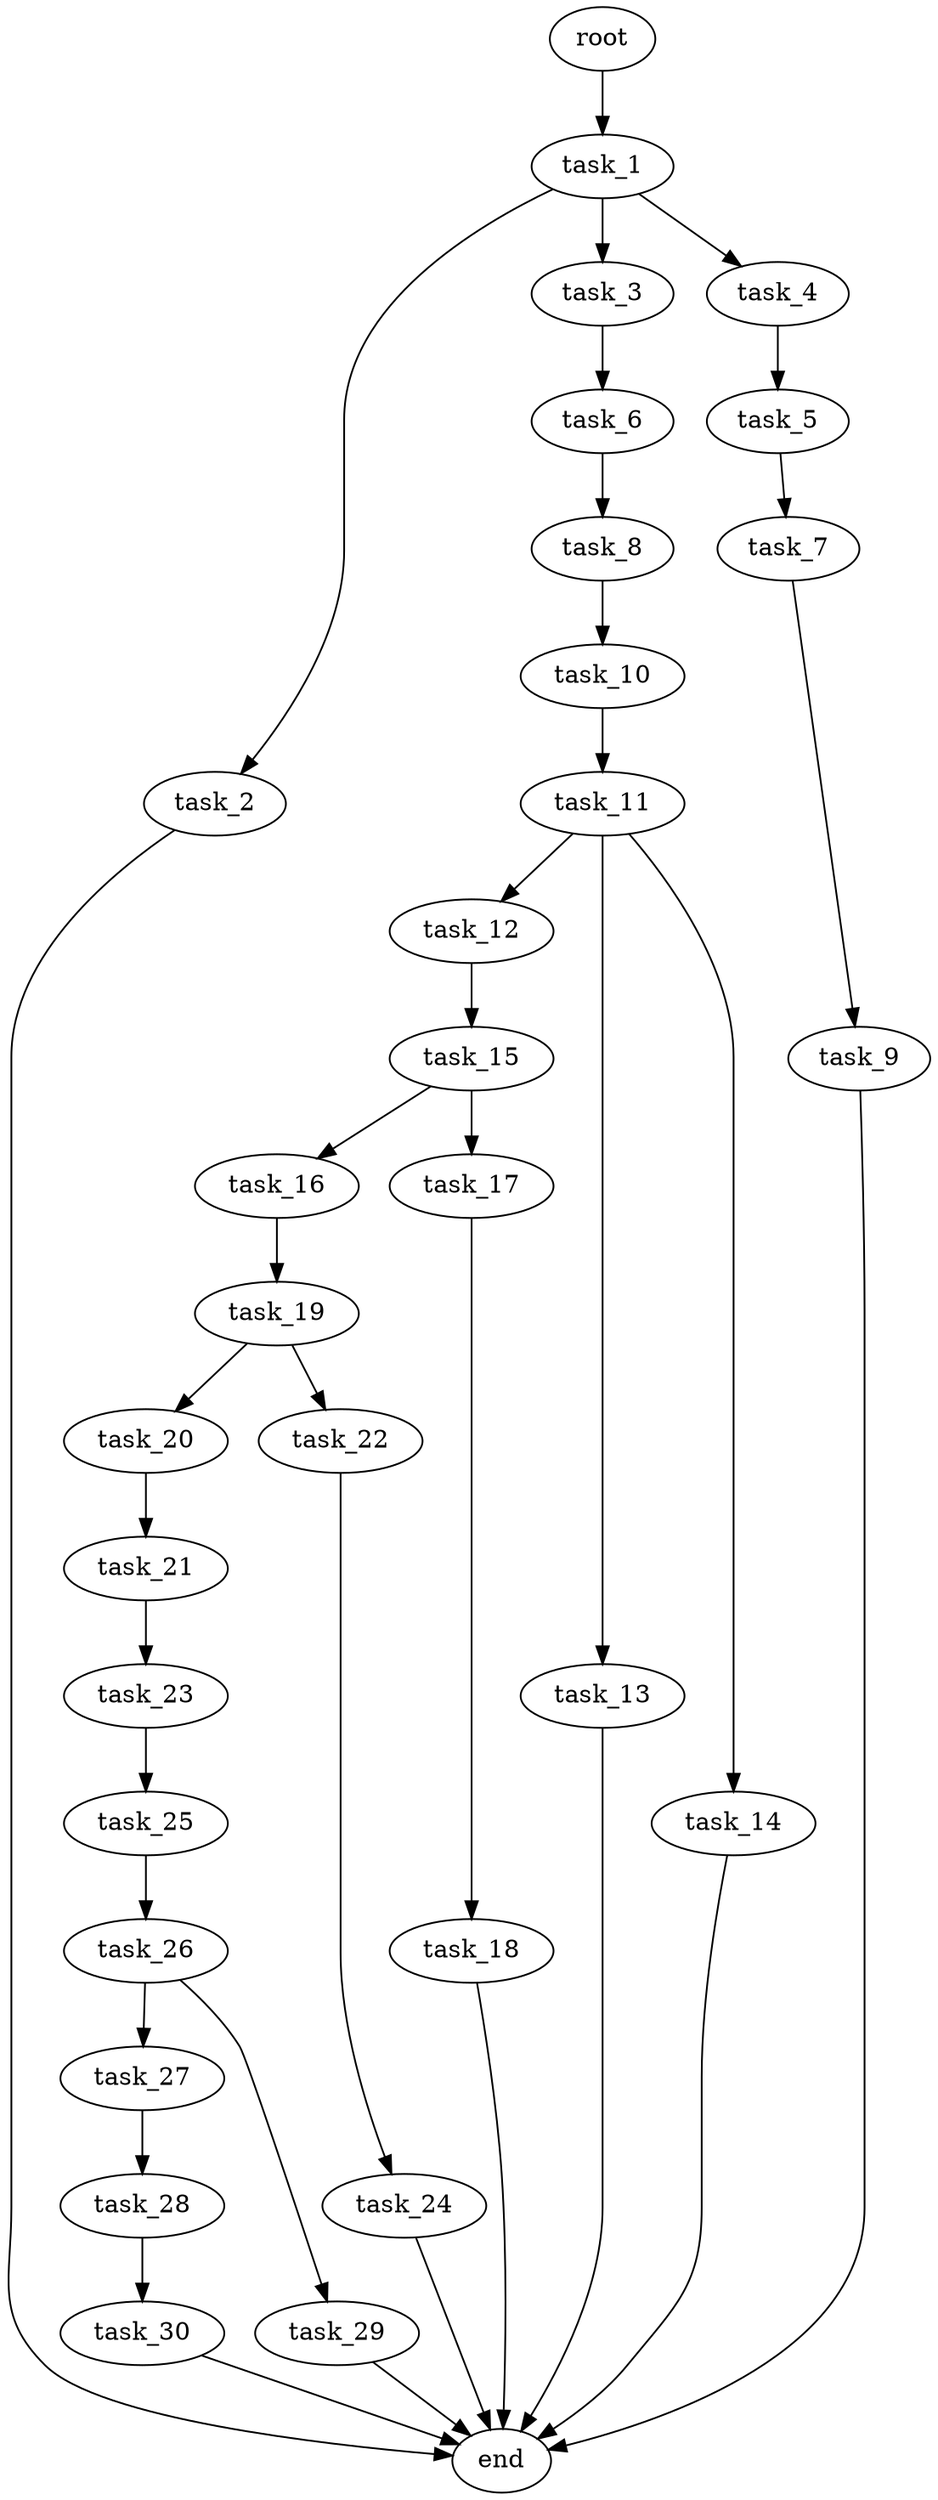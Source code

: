 digraph G {
  root [size="0.000000e+00"];
  task_1 [size="2.785483e+10"];
  task_2 [size="9.053797e+09"];
  task_3 [size="9.947722e+10"];
  task_4 [size="1.819541e+10"];
  task_5 [size="3.850789e+10"];
  task_6 [size="3.193838e+10"];
  task_7 [size="4.238897e+10"];
  task_8 [size="6.934515e+10"];
  task_9 [size="4.140030e+10"];
  task_10 [size="7.935222e+10"];
  task_11 [size="3.335318e+10"];
  task_12 [size="8.021607e+10"];
  task_13 [size="6.539888e+10"];
  task_14 [size="2.459835e+10"];
  task_15 [size="4.187178e+10"];
  task_16 [size="4.971526e+10"];
  task_17 [size="5.338173e+10"];
  task_18 [size="5.325212e+10"];
  task_19 [size="8.214221e+10"];
  task_20 [size="3.846888e+10"];
  task_21 [size="5.810058e+10"];
  task_22 [size="4.218986e+10"];
  task_23 [size="5.779187e+10"];
  task_24 [size="6.935296e+10"];
  task_25 [size="7.483087e+10"];
  task_26 [size="7.031230e+10"];
  task_27 [size="2.352695e+10"];
  task_28 [size="2.965819e+08"];
  task_29 [size="9.939059e+10"];
  task_30 [size="1.725294e+09"];
  end [size="0.000000e+00"];

  root -> task_1 [size="1.000000e-12"];
  task_1 -> task_2 [size="9.053797e+07"];
  task_1 -> task_3 [size="9.947722e+08"];
  task_1 -> task_4 [size="1.819541e+08"];
  task_2 -> end [size="1.000000e-12"];
  task_3 -> task_6 [size="3.193838e+08"];
  task_4 -> task_5 [size="3.850789e+08"];
  task_5 -> task_7 [size="4.238897e+08"];
  task_6 -> task_8 [size="6.934515e+08"];
  task_7 -> task_9 [size="4.140030e+08"];
  task_8 -> task_10 [size="7.935222e+08"];
  task_9 -> end [size="1.000000e-12"];
  task_10 -> task_11 [size="3.335318e+08"];
  task_11 -> task_12 [size="8.021607e+08"];
  task_11 -> task_13 [size="6.539888e+08"];
  task_11 -> task_14 [size="2.459835e+08"];
  task_12 -> task_15 [size="4.187178e+08"];
  task_13 -> end [size="1.000000e-12"];
  task_14 -> end [size="1.000000e-12"];
  task_15 -> task_16 [size="4.971526e+08"];
  task_15 -> task_17 [size="5.338173e+08"];
  task_16 -> task_19 [size="8.214221e+08"];
  task_17 -> task_18 [size="5.325212e+08"];
  task_18 -> end [size="1.000000e-12"];
  task_19 -> task_20 [size="3.846888e+08"];
  task_19 -> task_22 [size="4.218986e+08"];
  task_20 -> task_21 [size="5.810058e+08"];
  task_21 -> task_23 [size="5.779187e+08"];
  task_22 -> task_24 [size="6.935296e+08"];
  task_23 -> task_25 [size="7.483087e+08"];
  task_24 -> end [size="1.000000e-12"];
  task_25 -> task_26 [size="7.031230e+08"];
  task_26 -> task_27 [size="2.352695e+08"];
  task_26 -> task_29 [size="9.939059e+08"];
  task_27 -> task_28 [size="2.965819e+06"];
  task_28 -> task_30 [size="1.725294e+07"];
  task_29 -> end [size="1.000000e-12"];
  task_30 -> end [size="1.000000e-12"];
}
